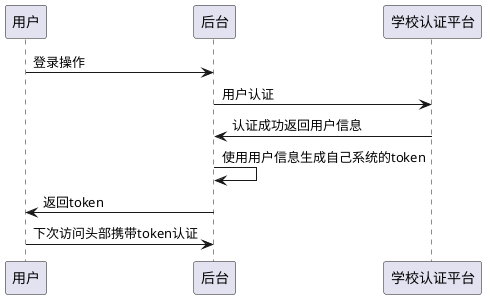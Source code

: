 @startuml
用户 -> 后台: 登录操作
后台 -> 学校认证平台: 用户认证

学校认证平台 -> 后台: 认证成功返回用户信息
后台 -> 后台: 使用用户信息生成自己系统的token
后台 -> 用户: 返回token
用户 -> 后台: 下次访问头部携带token认证
@enduml